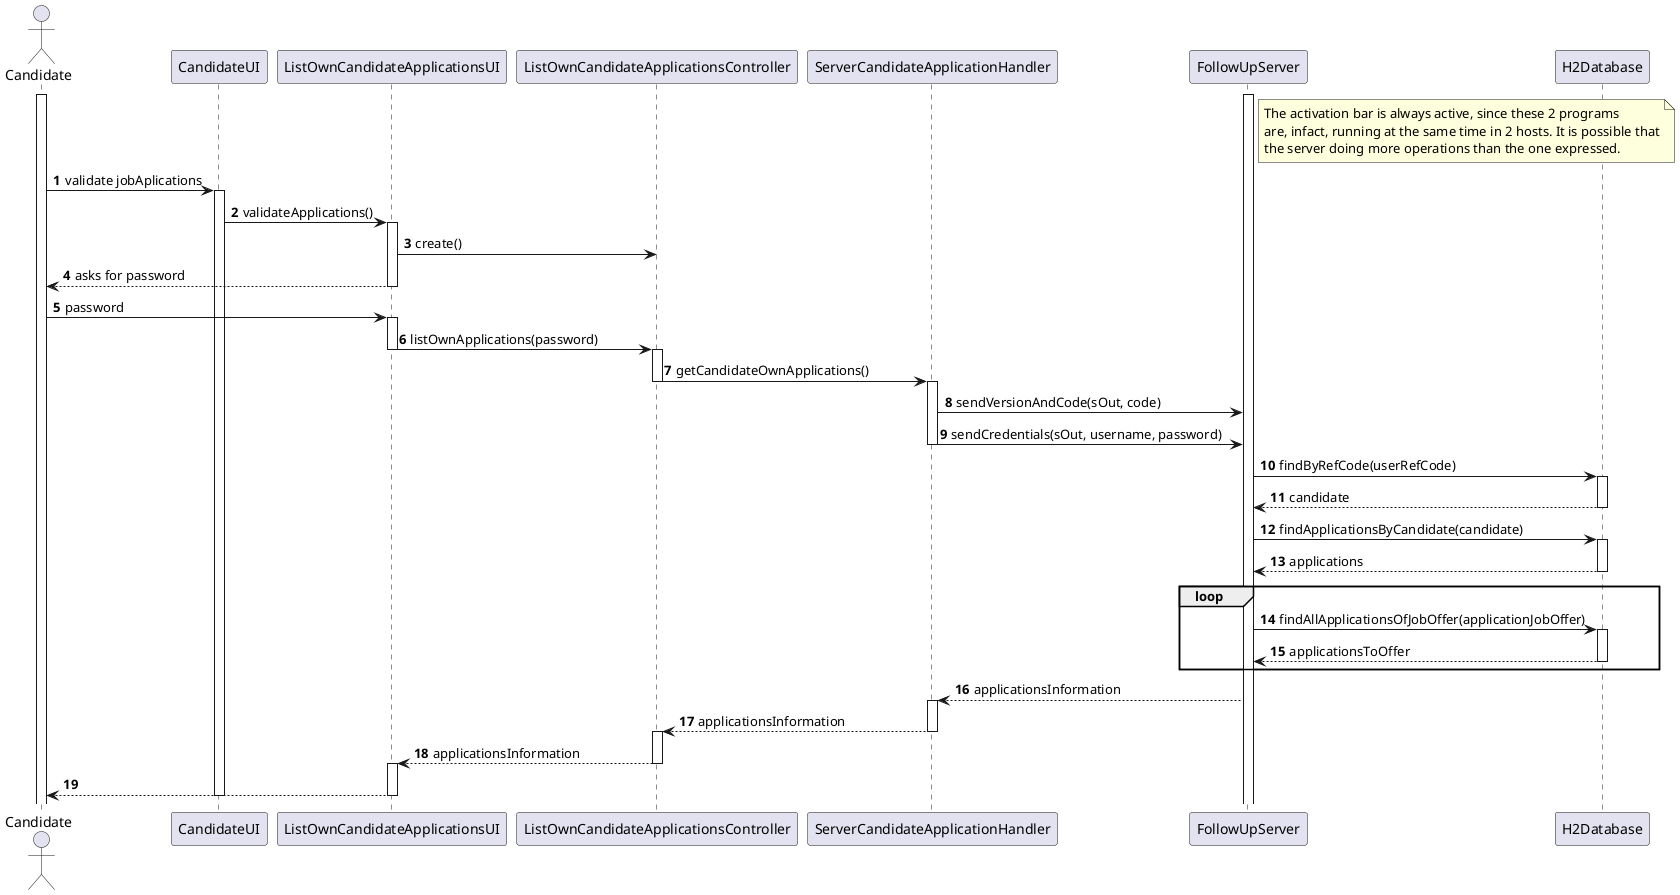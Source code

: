 @startuml
'https://plantuml.com/sequence-diagram

autonumber

actor Candidate

participant CandidateUI
participant ListOwnCandidateApplicationsUI
participant ListOwnCandidateApplicationsController
participant ServerCandidateApplicationHandler
participant FollowUpServer
participant H2Database

activate Candidate
activate FollowUpServer
note right FollowUpServer
The activation bar is always active, since these 2 programs
are, infact, running at the same time in 2 hosts. It is possible that
the server doing more operations than the one expressed.
end note

Candidate -> CandidateUI : validate jobAplications
    activate CandidateUI
    CandidateUI -> ListOwnCandidateApplicationsUI : validateApplications()
        activate ListOwnCandidateApplicationsUI
            ListOwnCandidateApplicationsUI -> ListOwnCandidateApplicationsController : create()

            ListOwnCandidateApplicationsUI --> Candidate : asks for password
        deactivate ListOwnCandidateApplicationsUI

Candidate -> ListOwnCandidateApplicationsUI : password
        activate ListOwnCandidateApplicationsUI
            ListOwnCandidateApplicationsUI -> ListOwnCandidateApplicationsController : listOwnApplications(password)
            deactivate ListOwnCandidateApplicationsUI
            activate ListOwnCandidateApplicationsController
                ListOwnCandidateApplicationsController -> ServerCandidateApplicationHandler : getCandidateOwnApplications()
                deactivate ListOwnCandidateApplicationsController
                activate ServerCandidateApplicationHandler
                    ServerCandidateApplicationHandler -> FollowUpServer : sendVersionAndCode(sOut, code)
                    ServerCandidateApplicationHandler -> FollowUpServer : sendCredentials(sOut, username, password)
                    deactivate ServerCandidateApplicationHandler

                        FollowUpServer -> H2Database : findByRefCode(userRefCode)
                        activate H2Database
                            H2Database --> FollowUpServer : candidate
                        deactivate H2Database
                        FollowUpServer -> H2Database : findApplicationsByCandidate(candidate)
                        activate H2Database
                            H2Database --> FollowUpServer : applications
                        deactivate H2Database
                        loop
                        FollowUpServer -> H2Database : findAllApplicationsOfJobOffer(applicationJobOffer)
                        activate H2Database
                            H2Database --> FollowUpServer : applicationsToOffer
                        deactivate H2Database
                        end loop

                        FollowUpServer --> ServerCandidateApplicationHandler : applicationsInformation
                    activate ServerCandidateApplicationHandler
                    ServerCandidateApplicationHandler --> ListOwnCandidateApplicationsController : applicationsInformation
                deactivate ServerCandidateApplicationHandler
                activate ListOwnCandidateApplicationsController
                ListOwnCandidateApplicationsController --> ListOwnCandidateApplicationsUI : applicationsInformation
            deactivate ListOwnCandidateApplicationsController
        activate ListOwnCandidateApplicationsUI

        ListOwnCandidateApplicationsUI --> Candidate

        deactivate ListOwnCandidateApplicationsUI
    deactivate CandidateUI




@enduml